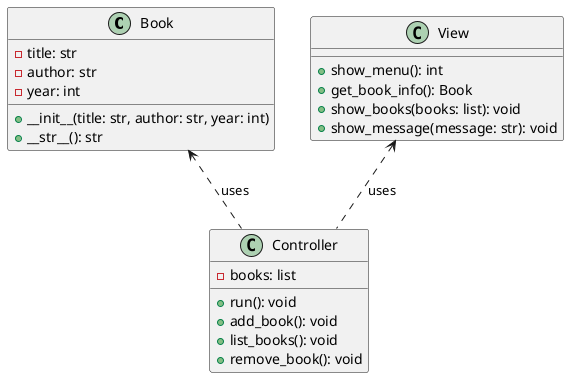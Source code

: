 @startuml mvc
class Book {
    - title: str
    - author: str
    - year: int
    + __init__(title: str, author: str, year: int)
    + __str__(): str
}

class View {
    + show_menu(): int
    + get_book_info(): Book
    + show_books(books: list): void
    + show_message(message: str): void
}

class Controller {
    - books: list
    + run(): void
    + add_book(): void
    + list_books(): void
    + remove_book(): void
}

Book <.. Controller : "uses"
View <.. Controller : "uses"
@enduml
